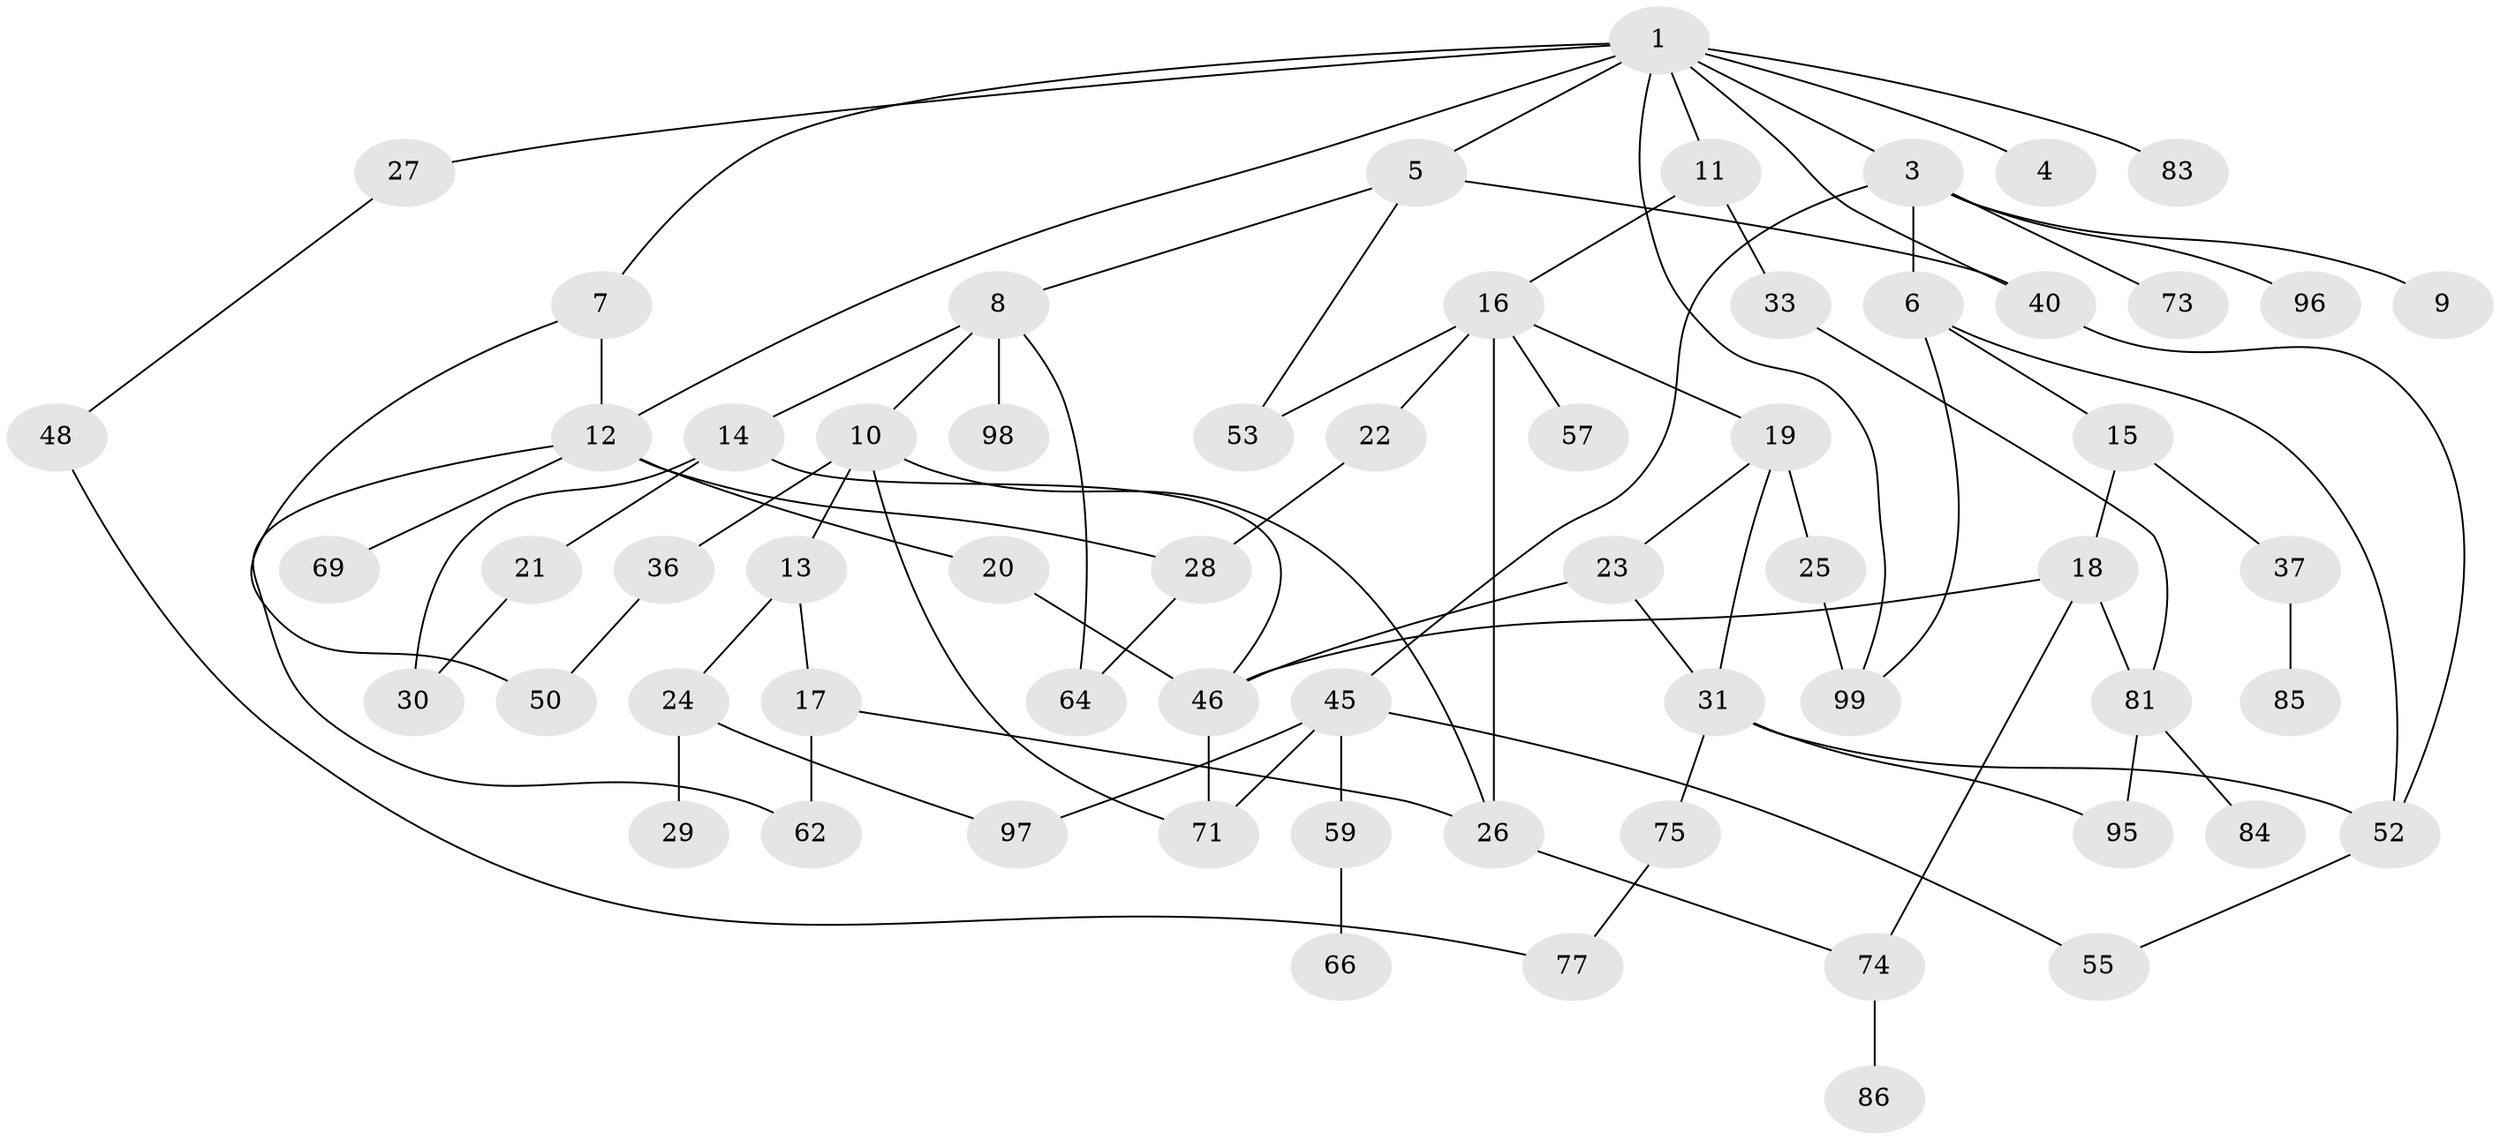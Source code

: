 // original degree distribution, {10: 0.01, 2: 0.3, 5: 0.07, 3: 0.27, 4: 0.08, 1: 0.26, 6: 0.01}
// Generated by graph-tools (version 1.1) at 2025/38/02/21/25 10:38:51]
// undirected, 62 vertices, 87 edges
graph export_dot {
graph [start="1"]
  node [color=gray90,style=filled];
  1 [super="+2"];
  3 [super="+41"];
  4 [super="+39"];
  5 [super="+63"];
  6 [super="+38"];
  7 [super="+67"];
  8 [super="+47"];
  9;
  10 [super="+93"];
  11;
  12 [super="+54"];
  13 [super="+56"];
  14 [super="+88"];
  15 [super="+70"];
  16 [super="+89"];
  17 [super="+76"];
  18 [super="+35"];
  19 [super="+49"];
  20 [super="+44"];
  21;
  22 [super="+100"];
  23 [super="+90"];
  24 [super="+72"];
  25 [super="+87"];
  26 [super="+58"];
  27;
  28 [super="+51"];
  29;
  30 [super="+32"];
  31 [super="+34"];
  33;
  36 [super="+43"];
  37 [super="+42"];
  40;
  45 [super="+79"];
  46 [super="+94"];
  48 [super="+68"];
  50 [super="+60"];
  52 [super="+65"];
  53 [super="+78"];
  55 [super="+61"];
  57;
  59;
  62;
  64;
  66;
  69;
  71 [super="+92"];
  73;
  74 [super="+82"];
  75;
  77 [super="+80"];
  81 [super="+91"];
  83;
  84;
  85;
  86;
  95;
  96;
  97;
  98;
  99;
  1 -- 3;
  1 -- 4;
  1 -- 5;
  1 -- 11;
  1 -- 27;
  1 -- 40;
  1 -- 83;
  1 -- 99;
  1 -- 12;
  1 -- 7;
  3 -- 6;
  3 -- 9;
  3 -- 96;
  3 -- 73;
  3 -- 45;
  5 -- 8;
  5 -- 40;
  5 -- 53;
  6 -- 15;
  6 -- 99;
  6 -- 52;
  7 -- 12;
  7 -- 50;
  8 -- 10;
  8 -- 14;
  8 -- 98;
  8 -- 64;
  10 -- 13;
  10 -- 36;
  10 -- 71;
  10 -- 26;
  11 -- 16;
  11 -- 33;
  12 -- 20;
  12 -- 28;
  12 -- 69;
  12 -- 62;
  13 -- 17;
  13 -- 24;
  14 -- 21;
  14 -- 30;
  14 -- 46;
  15 -- 18;
  15 -- 37;
  16 -- 19;
  16 -- 22;
  16 -- 53;
  16 -- 57;
  16 -- 26;
  17 -- 26;
  17 -- 62;
  18 -- 46;
  18 -- 81;
  18 -- 74;
  19 -- 23;
  19 -- 25;
  19 -- 31;
  20 -- 46;
  21 -- 30;
  22 -- 28;
  23 -- 31;
  23 -- 46;
  24 -- 29;
  24 -- 97;
  25 -- 99;
  26 -- 74;
  27 -- 48;
  28 -- 64;
  31 -- 52;
  31 -- 75;
  31 -- 95;
  33 -- 81;
  36 -- 50;
  37 -- 85;
  40 -- 52;
  45 -- 55;
  45 -- 59;
  45 -- 97;
  45 -- 71;
  46 -- 71;
  48 -- 77;
  52 -- 55;
  59 -- 66;
  74 -- 86;
  75 -- 77;
  81 -- 84;
  81 -- 95;
}
